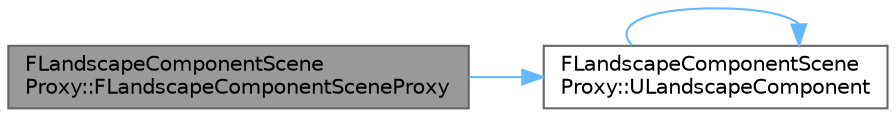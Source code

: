digraph "FLandscapeComponentSceneProxy::FLandscapeComponentSceneProxy"
{
 // INTERACTIVE_SVG=YES
 // LATEX_PDF_SIZE
  bgcolor="transparent";
  edge [fontname=Helvetica,fontsize=10,labelfontname=Helvetica,labelfontsize=10];
  node [fontname=Helvetica,fontsize=10,shape=box,height=0.2,width=0.4];
  rankdir="LR";
  Node1 [id="Node000001",label="FLandscapeComponentScene\lProxy::FLandscapeComponentSceneProxy",height=0.2,width=0.4,color="gray40", fillcolor="grey60", style="filled", fontcolor="black",tooltip=" "];
  Node1 -> Node2 [id="edge1_Node000001_Node000002",color="steelblue1",style="solid",tooltip=" "];
  Node2 [id="Node000002",label="FLandscapeComponentScene\lProxy::ULandscapeComponent",height=0.2,width=0.4,color="grey40", fillcolor="white", style="filled",URL="$d8/d05/classFLandscapeComponentSceneProxy.html#a426c95632403dcb03af98306fcfe51dc",tooltip=" "];
  Node2 -> Node2 [id="edge2_Node000002_Node000002",color="steelblue1",style="solid",tooltip=" "];
}
